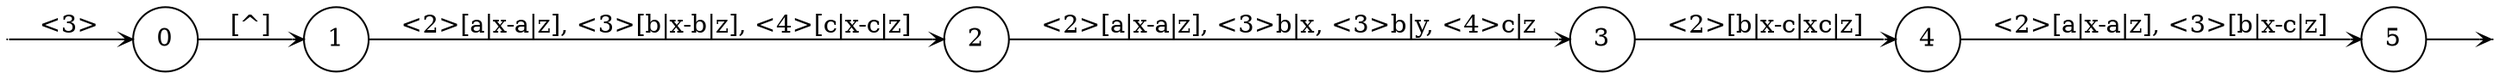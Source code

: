 digraph
{
  vcsn_context = "lat<letterset<char_letters(abc)>, letterset<char_letters(xyz)>>, q"
  rankdir = LR
  edge [arrowhead = vee, arrowsize = .6]
  {
    node [shape = point, width = 0]
    I0
    F5
  }
  {
    node [shape = circle, style = rounded, width = 0.5]
    0
    1
    2
    3
    4
    5
  }
  I0 -> 0 [label = "<3>"]
  0 -> 1 [label = "[^]"]
  1 -> 2 [label = "<2>[a|x-a|z], <3>[b|x-b|z], <4>[c|x-c|z]"]
  2 -> 3 [label = "<2>[a|x-a|z], <3>b|x, <3>b|y, <4>c|z"]
  3 -> 4 [label = "<2>[b|x-c|xc|z]"]
  4 -> 5 [label = "<2>[a|x-a|z], <3>[b|x-c|z]"]
  5 -> F5
}
